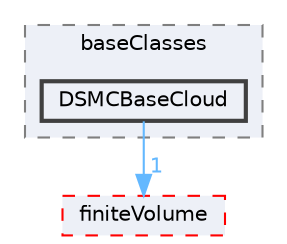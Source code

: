 digraph "src/lagrangian/DSMC/clouds/baseClasses/DSMCBaseCloud"
{
 // LATEX_PDF_SIZE
  bgcolor="transparent";
  edge [fontname=Helvetica,fontsize=10,labelfontname=Helvetica,labelfontsize=10];
  node [fontname=Helvetica,fontsize=10,shape=box,height=0.2,width=0.4];
  compound=true
  subgraph clusterdir_eda39c592276cda9226745254e8d6ab1 {
    graph [ bgcolor="#edf0f7", pencolor="grey50", label="baseClasses", fontname=Helvetica,fontsize=10 style="filled,dashed", URL="dir_eda39c592276cda9226745254e8d6ab1.html",tooltip=""]
  dir_f9ce7767fa62848c262b8c9015157ff1 [label="DSMCBaseCloud", fillcolor="#edf0f7", color="grey25", style="filled,bold", URL="dir_f9ce7767fa62848c262b8c9015157ff1.html",tooltip=""];
  }
  dir_9bd15774b555cf7259a6fa18f99fe99b [label="finiteVolume", fillcolor="#edf0f7", color="red", style="filled,dashed", URL="dir_9bd15774b555cf7259a6fa18f99fe99b.html",tooltip=""];
  dir_f9ce7767fa62848c262b8c9015157ff1->dir_9bd15774b555cf7259a6fa18f99fe99b [headlabel="1", labeldistance=1.5 headhref="dir_001055_001387.html" href="dir_001055_001387.html" color="steelblue1" fontcolor="steelblue1"];
}

